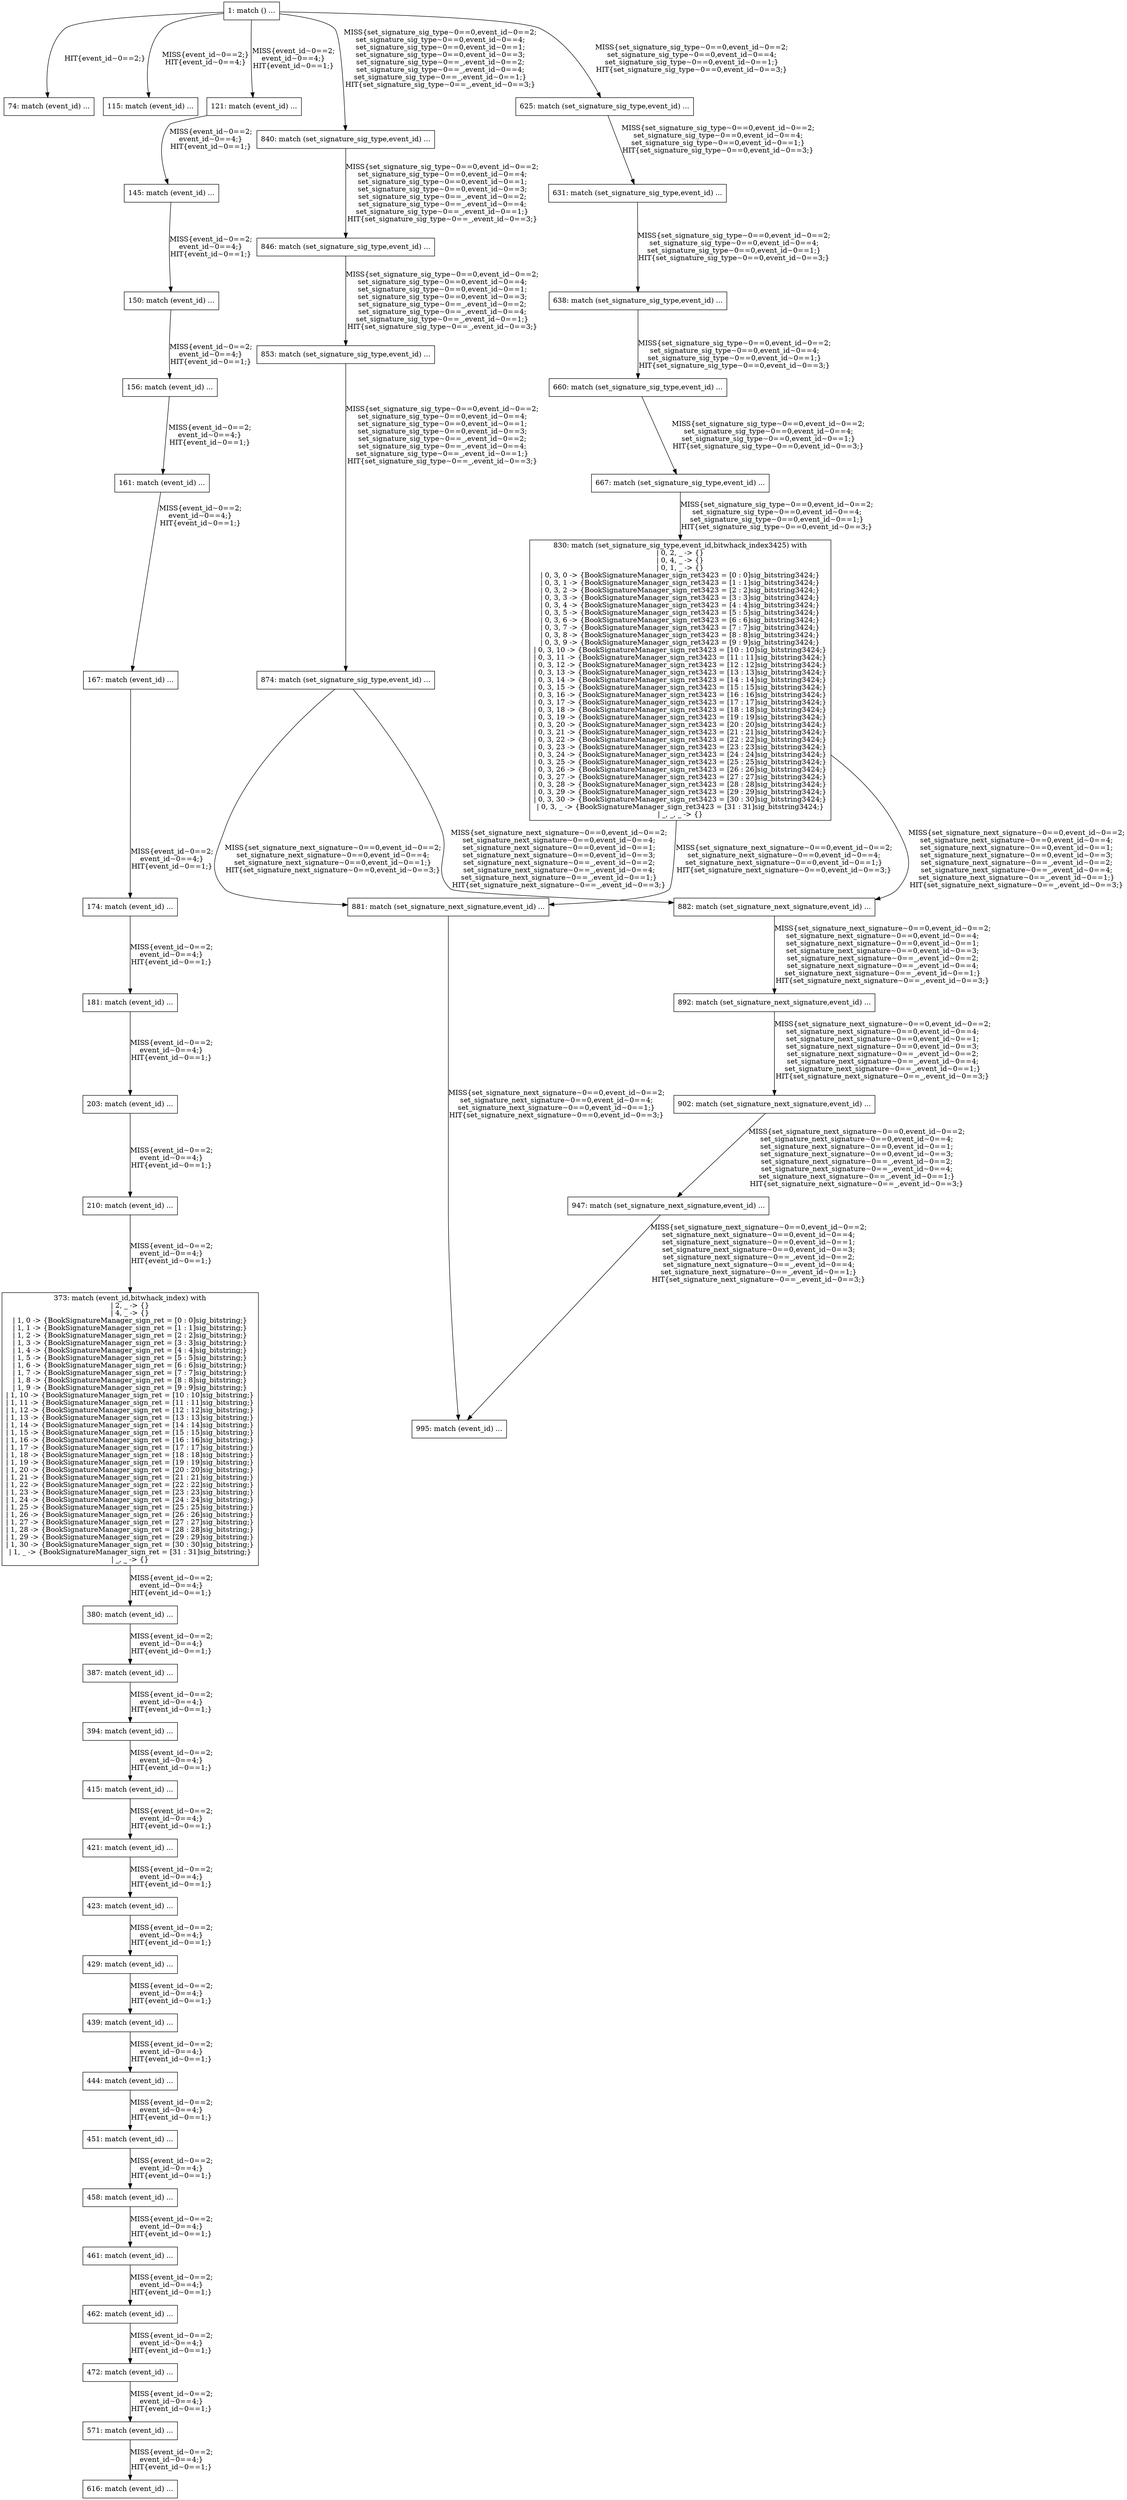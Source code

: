 digraph G {
  "1: match () ...
" [shape=box, ];
  "74: match (event_id) ...
" [shape=box, ];
  "115: match (event_id) ...
" [shape=box, ];
  "121: match (event_id) ...
" [shape=box, ];
  "145: match (event_id) ...
" [shape=box, ];
  "150: match (event_id) ...
" [shape=box, ];
  "156: match (event_id) ...
" [shape=box, ];
  "161: match (event_id) ...
" [shape=box, ];
  "167: match (event_id) ...
" [shape=box, ];
  "174: match (event_id) ...
" [shape=box, ];
  "181: match (event_id) ...
" [shape=box, ];
  "203: match (event_id) ...
" [shape=box, ];
  "210: match (event_id) ...
" [shape=box, ];
  "373: match (event_id,bitwhack_index) with
| 2, _ -> {}
| 4, _ -> {}
| 1, 0 -> {BookSignatureManager_sign_ret = [0 : 0]sig_bitstring;}
| 1, 1 -> {BookSignatureManager_sign_ret = [1 : 1]sig_bitstring;}
| 1, 2 -> {BookSignatureManager_sign_ret = [2 : 2]sig_bitstring;}
| 1, 3 -> {BookSignatureManager_sign_ret = [3 : 3]sig_bitstring;}
| 1, 4 -> {BookSignatureManager_sign_ret = [4 : 4]sig_bitstring;}
| 1, 5 -> {BookSignatureManager_sign_ret = [5 : 5]sig_bitstring;}
| 1, 6 -> {BookSignatureManager_sign_ret = [6 : 6]sig_bitstring;}
| 1, 7 -> {BookSignatureManager_sign_ret = [7 : 7]sig_bitstring;}
| 1, 8 -> {BookSignatureManager_sign_ret = [8 : 8]sig_bitstring;}
| 1, 9 -> {BookSignatureManager_sign_ret = [9 : 9]sig_bitstring;}
| 1, 10 -> {BookSignatureManager_sign_ret = [10 : 10]sig_bitstring;}
| 1, 11 -> {BookSignatureManager_sign_ret = [11 : 11]sig_bitstring;}
| 1, 12 -> {BookSignatureManager_sign_ret = [12 : 12]sig_bitstring;}
| 1, 13 -> {BookSignatureManager_sign_ret = [13 : 13]sig_bitstring;}
| 1, 14 -> {BookSignatureManager_sign_ret = [14 : 14]sig_bitstring;}
| 1, 15 -> {BookSignatureManager_sign_ret = [15 : 15]sig_bitstring;}
| 1, 16 -> {BookSignatureManager_sign_ret = [16 : 16]sig_bitstring;}
| 1, 17 -> {BookSignatureManager_sign_ret = [17 : 17]sig_bitstring;}
| 1, 18 -> {BookSignatureManager_sign_ret = [18 : 18]sig_bitstring;}
| 1, 19 -> {BookSignatureManager_sign_ret = [19 : 19]sig_bitstring;}
| 1, 20 -> {BookSignatureManager_sign_ret = [20 : 20]sig_bitstring;}
| 1, 21 -> {BookSignatureManager_sign_ret = [21 : 21]sig_bitstring;}
| 1, 22 -> {BookSignatureManager_sign_ret = [22 : 22]sig_bitstring;}
| 1, 23 -> {BookSignatureManager_sign_ret = [23 : 23]sig_bitstring;}
| 1, 24 -> {BookSignatureManager_sign_ret = [24 : 24]sig_bitstring;}
| 1, 25 -> {BookSignatureManager_sign_ret = [25 : 25]sig_bitstring;}
| 1, 26 -> {BookSignatureManager_sign_ret = [26 : 26]sig_bitstring;}
| 1, 27 -> {BookSignatureManager_sign_ret = [27 : 27]sig_bitstring;}
| 1, 28 -> {BookSignatureManager_sign_ret = [28 : 28]sig_bitstring;}
| 1, 29 -> {BookSignatureManager_sign_ret = [29 : 29]sig_bitstring;}
| 1, 30 -> {BookSignatureManager_sign_ret = [30 : 30]sig_bitstring;}
| 1, _ -> {BookSignatureManager_sign_ret = [31 : 31]sig_bitstring;}
| _, _ -> {}" [
  shape=box, ];
  "380: match (event_id) ...
" [shape=box, ];
  "387: match (event_id) ...
" [shape=box, ];
  "394: match (event_id) ...
" [shape=box, ];
  "415: match (event_id) ...
" [shape=box, ];
  "421: match (event_id) ...
" [shape=box, ];
  "423: match (event_id) ...
" [shape=box, ];
  "429: match (event_id) ...
" [shape=box, ];
  "439: match (event_id) ...
" [shape=box, ];
  "444: match (event_id) ...
" [shape=box, ];
  "451: match (event_id) ...
" [shape=box, ];
  "458: match (event_id) ...
" [shape=box, ];
  "461: match (event_id) ...
" [shape=box, ];
  "462: match (event_id) ...
" [shape=box, ];
  "472: match (event_id) ...
" [shape=box, ];
  "571: match (event_id) ...
" [shape=box, ];
  "616: match (event_id) ...
" [shape=box, ];
  "625: match (set_signature_sig_type,event_id) ...
" [shape=box, ];
  "631: match (set_signature_sig_type,event_id) ...
" [shape=box, ];
  "638: match (set_signature_sig_type,event_id) ...
" [shape=box, ];
  "660: match (set_signature_sig_type,event_id) ...
" [shape=box, ];
  "667: match (set_signature_sig_type,event_id) ...
" [shape=box, ];
  "830: match (set_signature_sig_type,event_id,bitwhack_index3425) with
| 0, 2, _ -> {}
| 0, 4, _ -> {}
| 0, 1, _ -> {}
| 0, 3, 0 -> {BookSignatureManager_sign_ret3423 = [0 : 0]sig_bitstring3424;}
| 0, 3, 1 -> {BookSignatureManager_sign_ret3423 = [1 : 1]sig_bitstring3424;}
| 0, 3, 2 -> {BookSignatureManager_sign_ret3423 = [2 : 2]sig_bitstring3424;}
| 0, 3, 3 -> {BookSignatureManager_sign_ret3423 = [3 : 3]sig_bitstring3424;}
| 0, 3, 4 -> {BookSignatureManager_sign_ret3423 = [4 : 4]sig_bitstring3424;}
| 0, 3, 5 -> {BookSignatureManager_sign_ret3423 = [5 : 5]sig_bitstring3424;}
| 0, 3, 6 -> {BookSignatureManager_sign_ret3423 = [6 : 6]sig_bitstring3424;}
| 0, 3, 7 -> {BookSignatureManager_sign_ret3423 = [7 : 7]sig_bitstring3424;}
| 0, 3, 8 -> {BookSignatureManager_sign_ret3423 = [8 : 8]sig_bitstring3424;}
| 0, 3, 9 -> {BookSignatureManager_sign_ret3423 = [9 : 9]sig_bitstring3424;}
| 0, 3, 10 -> {BookSignatureManager_sign_ret3423 = [10 : 10]sig_bitstring3424;}
| 0, 3, 11 -> {BookSignatureManager_sign_ret3423 = [11 : 11]sig_bitstring3424;}
| 0, 3, 12 -> {BookSignatureManager_sign_ret3423 = [12 : 12]sig_bitstring3424;}
| 0, 3, 13 -> {BookSignatureManager_sign_ret3423 = [13 : 13]sig_bitstring3424;}
| 0, 3, 14 -> {BookSignatureManager_sign_ret3423 = [14 : 14]sig_bitstring3424;}
| 0, 3, 15 -> {BookSignatureManager_sign_ret3423 = [15 : 15]sig_bitstring3424;}
| 0, 3, 16 -> {BookSignatureManager_sign_ret3423 = [16 : 16]sig_bitstring3424;}
| 0, 3, 17 -> {BookSignatureManager_sign_ret3423 = [17 : 17]sig_bitstring3424;}
| 0, 3, 18 -> {BookSignatureManager_sign_ret3423 = [18 : 18]sig_bitstring3424;}
| 0, 3, 19 -> {BookSignatureManager_sign_ret3423 = [19 : 19]sig_bitstring3424;}
| 0, 3, 20 -> {BookSignatureManager_sign_ret3423 = [20 : 20]sig_bitstring3424;}
| 0, 3, 21 -> {BookSignatureManager_sign_ret3423 = [21 : 21]sig_bitstring3424;}
| 0, 3, 22 -> {BookSignatureManager_sign_ret3423 = [22 : 22]sig_bitstring3424;}
| 0, 3, 23 -> {BookSignatureManager_sign_ret3423 = [23 : 23]sig_bitstring3424;}
| 0, 3, 24 -> {BookSignatureManager_sign_ret3423 = [24 : 24]sig_bitstring3424;}
| 0, 3, 25 -> {BookSignatureManager_sign_ret3423 = [25 : 25]sig_bitstring3424;}
| 0, 3, 26 -> {BookSignatureManager_sign_ret3423 = [26 : 26]sig_bitstring3424;}
| 0, 3, 27 -> {BookSignatureManager_sign_ret3423 = [27 : 27]sig_bitstring3424;}
| 0, 3, 28 -> {BookSignatureManager_sign_ret3423 = [28 : 28]sig_bitstring3424;}
| 0, 3, 29 -> {BookSignatureManager_sign_ret3423 = [29 : 29]sig_bitstring3424;}
| 0, 3, 30 -> {BookSignatureManager_sign_ret3423 = [30 : 30]sig_bitstring3424;}
| 0, 3, _ -> {BookSignatureManager_sign_ret3423 = [31 : 31]sig_bitstring3424;}
| _, _, _ -> {}" [
  shape=box, ];
  "840: match (set_signature_sig_type,event_id) ...
" [shape=box, ];
  "846: match (set_signature_sig_type,event_id) ...
" [shape=box, ];
  "853: match (set_signature_sig_type,event_id) ...
" [shape=box, ];
  "874: match (set_signature_sig_type,event_id) ...
" [shape=box, ];
  "881: match (set_signature_next_signature,event_id) ...
" [shape=box, ];
  "882: match (set_signature_next_signature,event_id) ...
" [shape=box, ];
  "892: match (set_signature_next_signature,event_id) ...
" [shape=box, ];
  "902: match (set_signature_next_signature,event_id) ...
" [shape=box, ];
  "947: match (set_signature_next_signature,event_id) ...
" [shape=box, ];
  "995: match (event_id) ...
" [shape=box, ];
  
  
  "1: match () ...
" -> "74: match (event_id) ...
" [label="HIT{event_id~0==2;}",
                                                     ];
  "1: match () ...
" -> "115: match (event_id) ...
" [label="MISS{event_id~0==2;}
HIT{event_id~0==4;}",
                                                      ];
  "1: match () ...
" -> "121: match (event_id) ...
" [label="MISS{event_id~0==2;
event_id~0==4;}
HIT{event_id~0==1;}",
                                                      ];
  "1: match () ...
" -> "625: match (set_signature_sig_type,event_id) ...
" [
  label="MISS{set_signature_sig_type~0==0,event_id~0==2;
set_signature_sig_type~0==0,event_id~0==4;
set_signature_sig_type~0==0,event_id~0==1;}
HIT{set_signature_sig_type~0==0,event_id~0==3;}",
  ];
  "1: match () ...
" -> "840: match (set_signature_sig_type,event_id) ...
" [
  label="MISS{set_signature_sig_type~0==0,event_id~0==2;
set_signature_sig_type~0==0,event_id~0==4;
set_signature_sig_type~0==0,event_id~0==1;
set_signature_sig_type~0==0,event_id~0==3;
set_signature_sig_type~0==_,event_id~0==2;
set_signature_sig_type~0==_,event_id~0==4;
set_signature_sig_type~0==_,event_id~0==1;}
HIT{set_signature_sig_type~0==_,event_id~0==3;}",
  ];
  "121: match (event_id) ...
" -> "145: match (event_id) ...
" [label="MISS{event_id~0==2;
event_id~0==4;}
HIT{event_id~0==1;}",
                                                                ];
  "145: match (event_id) ...
" -> "150: match (event_id) ...
" [label="MISS{event_id~0==2;
event_id~0==4;}
HIT{event_id~0==1;}",
                                                                ];
  "150: match (event_id) ...
" -> "156: match (event_id) ...
" [label="MISS{event_id~0==2;
event_id~0==4;}
HIT{event_id~0==1;}",
                                                                ];
  "156: match (event_id) ...
" -> "161: match (event_id) ...
" [label="MISS{event_id~0==2;
event_id~0==4;}
HIT{event_id~0==1;}",
                                                                ];
  "161: match (event_id) ...
" -> "167: match (event_id) ...
" [label="MISS{event_id~0==2;
event_id~0==4;}
HIT{event_id~0==1;}",
                                                                ];
  "167: match (event_id) ...
" -> "174: match (event_id) ...
" [label="MISS{event_id~0==2;
event_id~0==4;}
HIT{event_id~0==1;}",
                                                                ];
  "174: match (event_id) ...
" -> "181: match (event_id) ...
" [label="MISS{event_id~0==2;
event_id~0==4;}
HIT{event_id~0==1;}",
                                                                ];
  "181: match (event_id) ...
" -> "203: match (event_id) ...
" [label="MISS{event_id~0==2;
event_id~0==4;}
HIT{event_id~0==1;}",
                                                                ];
  "203: match (event_id) ...
" -> "210: match (event_id) ...
" [label="MISS{event_id~0==2;
event_id~0==4;}
HIT{event_id~0==1;}",
                                                                ];
  "210: match (event_id) ...
" -> "373: match (event_id,bitwhack_index) with
| 2, _ -> {}
| 4, _ -> {}
| 1, 0 -> {BookSignatureManager_sign_ret = [0 : 0]sig_bitstring;}
| 1, 1 -> {BookSignatureManager_sign_ret = [1 : 1]sig_bitstring;}
| 1, 2 -> {BookSignatureManager_sign_ret = [2 : 2]sig_bitstring;}
| 1, 3 -> {BookSignatureManager_sign_ret = [3 : 3]sig_bitstring;}
| 1, 4 -> {BookSignatureManager_sign_ret = [4 : 4]sig_bitstring;}
| 1, 5 -> {BookSignatureManager_sign_ret = [5 : 5]sig_bitstring;}
| 1, 6 -> {BookSignatureManager_sign_ret = [6 : 6]sig_bitstring;}
| 1, 7 -> {BookSignatureManager_sign_ret = [7 : 7]sig_bitstring;}
| 1, 8 -> {BookSignatureManager_sign_ret = [8 : 8]sig_bitstring;}
| 1, 9 -> {BookSignatureManager_sign_ret = [9 : 9]sig_bitstring;}
| 1, 10 -> {BookSignatureManager_sign_ret = [10 : 10]sig_bitstring;}
| 1, 11 -> {BookSignatureManager_sign_ret = [11 : 11]sig_bitstring;}
| 1, 12 -> {BookSignatureManager_sign_ret = [12 : 12]sig_bitstring;}
| 1, 13 -> {BookSignatureManager_sign_ret = [13 : 13]sig_bitstring;}
| 1, 14 -> {BookSignatureManager_sign_ret = [14 : 14]sig_bitstring;}
| 1, 15 -> {BookSignatureManager_sign_ret = [15 : 15]sig_bitstring;}
| 1, 16 -> {BookSignatureManager_sign_ret = [16 : 16]sig_bitstring;}
| 1, 17 -> {BookSignatureManager_sign_ret = [17 : 17]sig_bitstring;}
| 1, 18 -> {BookSignatureManager_sign_ret = [18 : 18]sig_bitstring;}
| 1, 19 -> {BookSignatureManager_sign_ret = [19 : 19]sig_bitstring;}
| 1, 20 -> {BookSignatureManager_sign_ret = [20 : 20]sig_bitstring;}
| 1, 21 -> {BookSignatureManager_sign_ret = [21 : 21]sig_bitstring;}
| 1, 22 -> {BookSignatureManager_sign_ret = [22 : 22]sig_bitstring;}
| 1, 23 -> {BookSignatureManager_sign_ret = [23 : 23]sig_bitstring;}
| 1, 24 -> {BookSignatureManager_sign_ret = [24 : 24]sig_bitstring;}
| 1, 25 -> {BookSignatureManager_sign_ret = [25 : 25]sig_bitstring;}
| 1, 26 -> {BookSignatureManager_sign_ret = [26 : 26]sig_bitstring;}
| 1, 27 -> {BookSignatureManager_sign_ret = [27 : 27]sig_bitstring;}
| 1, 28 -> {BookSignatureManager_sign_ret = [28 : 28]sig_bitstring;}
| 1, 29 -> {BookSignatureManager_sign_ret = [29 : 29]sig_bitstring;}
| 1, 30 -> {BookSignatureManager_sign_ret = [30 : 30]sig_bitstring;}
| 1, _ -> {BookSignatureManager_sign_ret = [31 : 31]sig_bitstring;}
| _, _ -> {}" [
  label="MISS{event_id~0==2;
event_id~0==4;}
HIT{event_id~0==1;}", ];
  "373: match (event_id,bitwhack_index) with
| 2, _ -> {}
| 4, _ -> {}
| 1, 0 -> {BookSignatureManager_sign_ret = [0 : 0]sig_bitstring;}
| 1, 1 -> {BookSignatureManager_sign_ret = [1 : 1]sig_bitstring;}
| 1, 2 -> {BookSignatureManager_sign_ret = [2 : 2]sig_bitstring;}
| 1, 3 -> {BookSignatureManager_sign_ret = [3 : 3]sig_bitstring;}
| 1, 4 -> {BookSignatureManager_sign_ret = [4 : 4]sig_bitstring;}
| 1, 5 -> {BookSignatureManager_sign_ret = [5 : 5]sig_bitstring;}
| 1, 6 -> {BookSignatureManager_sign_ret = [6 : 6]sig_bitstring;}
| 1, 7 -> {BookSignatureManager_sign_ret = [7 : 7]sig_bitstring;}
| 1, 8 -> {BookSignatureManager_sign_ret = [8 : 8]sig_bitstring;}
| 1, 9 -> {BookSignatureManager_sign_ret = [9 : 9]sig_bitstring;}
| 1, 10 -> {BookSignatureManager_sign_ret = [10 : 10]sig_bitstring;}
| 1, 11 -> {BookSignatureManager_sign_ret = [11 : 11]sig_bitstring;}
| 1, 12 -> {BookSignatureManager_sign_ret = [12 : 12]sig_bitstring;}
| 1, 13 -> {BookSignatureManager_sign_ret = [13 : 13]sig_bitstring;}
| 1, 14 -> {BookSignatureManager_sign_ret = [14 : 14]sig_bitstring;}
| 1, 15 -> {BookSignatureManager_sign_ret = [15 : 15]sig_bitstring;}
| 1, 16 -> {BookSignatureManager_sign_ret = [16 : 16]sig_bitstring;}
| 1, 17 -> {BookSignatureManager_sign_ret = [17 : 17]sig_bitstring;}
| 1, 18 -> {BookSignatureManager_sign_ret = [18 : 18]sig_bitstring;}
| 1, 19 -> {BookSignatureManager_sign_ret = [19 : 19]sig_bitstring;}
| 1, 20 -> {BookSignatureManager_sign_ret = [20 : 20]sig_bitstring;}
| 1, 21 -> {BookSignatureManager_sign_ret = [21 : 21]sig_bitstring;}
| 1, 22 -> {BookSignatureManager_sign_ret = [22 : 22]sig_bitstring;}
| 1, 23 -> {BookSignatureManager_sign_ret = [23 : 23]sig_bitstring;}
| 1, 24 -> {BookSignatureManager_sign_ret = [24 : 24]sig_bitstring;}
| 1, 25 -> {BookSignatureManager_sign_ret = [25 : 25]sig_bitstring;}
| 1, 26 -> {BookSignatureManager_sign_ret = [26 : 26]sig_bitstring;}
| 1, 27 -> {BookSignatureManager_sign_ret = [27 : 27]sig_bitstring;}
| 1, 28 -> {BookSignatureManager_sign_ret = [28 : 28]sig_bitstring;}
| 1, 29 -> {BookSignatureManager_sign_ret = [29 : 29]sig_bitstring;}
| 1, 30 -> {BookSignatureManager_sign_ret = [30 : 30]sig_bitstring;}
| 1, _ -> {BookSignatureManager_sign_ret = [31 : 31]sig_bitstring;}
| _, _ -> {}" -> "380: match (event_id) ...
" [
  label="MISS{event_id~0==2;
event_id~0==4;}
HIT{event_id~0==1;}", ];
  "380: match (event_id) ...
" -> "387: match (event_id) ...
" [label="MISS{event_id~0==2;
event_id~0==4;}
HIT{event_id~0==1;}",
                                                                ];
  "387: match (event_id) ...
" -> "394: match (event_id) ...
" [label="MISS{event_id~0==2;
event_id~0==4;}
HIT{event_id~0==1;}",
                                                                ];
  "394: match (event_id) ...
" -> "415: match (event_id) ...
" [label="MISS{event_id~0==2;
event_id~0==4;}
HIT{event_id~0==1;}",
                                                                ];
  "415: match (event_id) ...
" -> "421: match (event_id) ...
" [label="MISS{event_id~0==2;
event_id~0==4;}
HIT{event_id~0==1;}",
                                                                ];
  "421: match (event_id) ...
" -> "423: match (event_id) ...
" [label="MISS{event_id~0==2;
event_id~0==4;}
HIT{event_id~0==1;}",
                                                                ];
  "423: match (event_id) ...
" -> "429: match (event_id) ...
" [label="MISS{event_id~0==2;
event_id~0==4;}
HIT{event_id~0==1;}",
                                                                ];
  "429: match (event_id) ...
" -> "439: match (event_id) ...
" [label="MISS{event_id~0==2;
event_id~0==4;}
HIT{event_id~0==1;}",
                                                                ];
  "439: match (event_id) ...
" -> "444: match (event_id) ...
" [label="MISS{event_id~0==2;
event_id~0==4;}
HIT{event_id~0==1;}",
                                                                ];
  "444: match (event_id) ...
" -> "451: match (event_id) ...
" [label="MISS{event_id~0==2;
event_id~0==4;}
HIT{event_id~0==1;}",
                                                                ];
  "451: match (event_id) ...
" -> "458: match (event_id) ...
" [label="MISS{event_id~0==2;
event_id~0==4;}
HIT{event_id~0==1;}",
                                                                ];
  "458: match (event_id) ...
" -> "461: match (event_id) ...
" [label="MISS{event_id~0==2;
event_id~0==4;}
HIT{event_id~0==1;}",
                                                                ];
  "461: match (event_id) ...
" -> "462: match (event_id) ...
" [label="MISS{event_id~0==2;
event_id~0==4;}
HIT{event_id~0==1;}",
                                                                ];
  "462: match (event_id) ...
" -> "472: match (event_id) ...
" [label="MISS{event_id~0==2;
event_id~0==4;}
HIT{event_id~0==1;}",
                                                                ];
  "472: match (event_id) ...
" -> "571: match (event_id) ...
" [label="MISS{event_id~0==2;
event_id~0==4;}
HIT{event_id~0==1;}",
                                                                ];
  "571: match (event_id) ...
" -> "616: match (event_id) ...
" [label="MISS{event_id~0==2;
event_id~0==4;}
HIT{event_id~0==1;}",
                                                                ];
  "625: match (set_signature_sig_type,event_id) ...
" -> "631: match (set_signature_sig_type,event_id) ...
" [
  label="MISS{set_signature_sig_type~0==0,event_id~0==2;
set_signature_sig_type~0==0,event_id~0==4;
set_signature_sig_type~0==0,event_id~0==1;}
HIT{set_signature_sig_type~0==0,event_id~0==3;}",
  ];
  "631: match (set_signature_sig_type,event_id) ...
" -> "638: match (set_signature_sig_type,event_id) ...
" [
  label="MISS{set_signature_sig_type~0==0,event_id~0==2;
set_signature_sig_type~0==0,event_id~0==4;
set_signature_sig_type~0==0,event_id~0==1;}
HIT{set_signature_sig_type~0==0,event_id~0==3;}",
  ];
  "638: match (set_signature_sig_type,event_id) ...
" -> "660: match (set_signature_sig_type,event_id) ...
" [
  label="MISS{set_signature_sig_type~0==0,event_id~0==2;
set_signature_sig_type~0==0,event_id~0==4;
set_signature_sig_type~0==0,event_id~0==1;}
HIT{set_signature_sig_type~0==0,event_id~0==3;}",
  ];
  "660: match (set_signature_sig_type,event_id) ...
" -> "667: match (set_signature_sig_type,event_id) ...
" [
  label="MISS{set_signature_sig_type~0==0,event_id~0==2;
set_signature_sig_type~0==0,event_id~0==4;
set_signature_sig_type~0==0,event_id~0==1;}
HIT{set_signature_sig_type~0==0,event_id~0==3;}",
  ];
  "667: match (set_signature_sig_type,event_id) ...
" -> "830: match (set_signature_sig_type,event_id,bitwhack_index3425) with
| 0, 2, _ -> {}
| 0, 4, _ -> {}
| 0, 1, _ -> {}
| 0, 3, 0 -> {BookSignatureManager_sign_ret3423 = [0 : 0]sig_bitstring3424;}
| 0, 3, 1 -> {BookSignatureManager_sign_ret3423 = [1 : 1]sig_bitstring3424;}
| 0, 3, 2 -> {BookSignatureManager_sign_ret3423 = [2 : 2]sig_bitstring3424;}
| 0, 3, 3 -> {BookSignatureManager_sign_ret3423 = [3 : 3]sig_bitstring3424;}
| 0, 3, 4 -> {BookSignatureManager_sign_ret3423 = [4 : 4]sig_bitstring3424;}
| 0, 3, 5 -> {BookSignatureManager_sign_ret3423 = [5 : 5]sig_bitstring3424;}
| 0, 3, 6 -> {BookSignatureManager_sign_ret3423 = [6 : 6]sig_bitstring3424;}
| 0, 3, 7 -> {BookSignatureManager_sign_ret3423 = [7 : 7]sig_bitstring3424;}
| 0, 3, 8 -> {BookSignatureManager_sign_ret3423 = [8 : 8]sig_bitstring3424;}
| 0, 3, 9 -> {BookSignatureManager_sign_ret3423 = [9 : 9]sig_bitstring3424;}
| 0, 3, 10 -> {BookSignatureManager_sign_ret3423 = [10 : 10]sig_bitstring3424;}
| 0, 3, 11 -> {BookSignatureManager_sign_ret3423 = [11 : 11]sig_bitstring3424;}
| 0, 3, 12 -> {BookSignatureManager_sign_ret3423 = [12 : 12]sig_bitstring3424;}
| 0, 3, 13 -> {BookSignatureManager_sign_ret3423 = [13 : 13]sig_bitstring3424;}
| 0, 3, 14 -> {BookSignatureManager_sign_ret3423 = [14 : 14]sig_bitstring3424;}
| 0, 3, 15 -> {BookSignatureManager_sign_ret3423 = [15 : 15]sig_bitstring3424;}
| 0, 3, 16 -> {BookSignatureManager_sign_ret3423 = [16 : 16]sig_bitstring3424;}
| 0, 3, 17 -> {BookSignatureManager_sign_ret3423 = [17 : 17]sig_bitstring3424;}
| 0, 3, 18 -> {BookSignatureManager_sign_ret3423 = [18 : 18]sig_bitstring3424;}
| 0, 3, 19 -> {BookSignatureManager_sign_ret3423 = [19 : 19]sig_bitstring3424;}
| 0, 3, 20 -> {BookSignatureManager_sign_ret3423 = [20 : 20]sig_bitstring3424;}
| 0, 3, 21 -> {BookSignatureManager_sign_ret3423 = [21 : 21]sig_bitstring3424;}
| 0, 3, 22 -> {BookSignatureManager_sign_ret3423 = [22 : 22]sig_bitstring3424;}
| 0, 3, 23 -> {BookSignatureManager_sign_ret3423 = [23 : 23]sig_bitstring3424;}
| 0, 3, 24 -> {BookSignatureManager_sign_ret3423 = [24 : 24]sig_bitstring3424;}
| 0, 3, 25 -> {BookSignatureManager_sign_ret3423 = [25 : 25]sig_bitstring3424;}
| 0, 3, 26 -> {BookSignatureManager_sign_ret3423 = [26 : 26]sig_bitstring3424;}
| 0, 3, 27 -> {BookSignatureManager_sign_ret3423 = [27 : 27]sig_bitstring3424;}
| 0, 3, 28 -> {BookSignatureManager_sign_ret3423 = [28 : 28]sig_bitstring3424;}
| 0, 3, 29 -> {BookSignatureManager_sign_ret3423 = [29 : 29]sig_bitstring3424;}
| 0, 3, 30 -> {BookSignatureManager_sign_ret3423 = [30 : 30]sig_bitstring3424;}
| 0, 3, _ -> {BookSignatureManager_sign_ret3423 = [31 : 31]sig_bitstring3424;}
| _, _, _ -> {}" [
  label="MISS{set_signature_sig_type~0==0,event_id~0==2;
set_signature_sig_type~0==0,event_id~0==4;
set_signature_sig_type~0==0,event_id~0==1;}
HIT{set_signature_sig_type~0==0,event_id~0==3;}",
  ];
  "830: match (set_signature_sig_type,event_id,bitwhack_index3425) with
| 0, 2, _ -> {}
| 0, 4, _ -> {}
| 0, 1, _ -> {}
| 0, 3, 0 -> {BookSignatureManager_sign_ret3423 = [0 : 0]sig_bitstring3424;}
| 0, 3, 1 -> {BookSignatureManager_sign_ret3423 = [1 : 1]sig_bitstring3424;}
| 0, 3, 2 -> {BookSignatureManager_sign_ret3423 = [2 : 2]sig_bitstring3424;}
| 0, 3, 3 -> {BookSignatureManager_sign_ret3423 = [3 : 3]sig_bitstring3424;}
| 0, 3, 4 -> {BookSignatureManager_sign_ret3423 = [4 : 4]sig_bitstring3424;}
| 0, 3, 5 -> {BookSignatureManager_sign_ret3423 = [5 : 5]sig_bitstring3424;}
| 0, 3, 6 -> {BookSignatureManager_sign_ret3423 = [6 : 6]sig_bitstring3424;}
| 0, 3, 7 -> {BookSignatureManager_sign_ret3423 = [7 : 7]sig_bitstring3424;}
| 0, 3, 8 -> {BookSignatureManager_sign_ret3423 = [8 : 8]sig_bitstring3424;}
| 0, 3, 9 -> {BookSignatureManager_sign_ret3423 = [9 : 9]sig_bitstring3424;}
| 0, 3, 10 -> {BookSignatureManager_sign_ret3423 = [10 : 10]sig_bitstring3424;}
| 0, 3, 11 -> {BookSignatureManager_sign_ret3423 = [11 : 11]sig_bitstring3424;}
| 0, 3, 12 -> {BookSignatureManager_sign_ret3423 = [12 : 12]sig_bitstring3424;}
| 0, 3, 13 -> {BookSignatureManager_sign_ret3423 = [13 : 13]sig_bitstring3424;}
| 0, 3, 14 -> {BookSignatureManager_sign_ret3423 = [14 : 14]sig_bitstring3424;}
| 0, 3, 15 -> {BookSignatureManager_sign_ret3423 = [15 : 15]sig_bitstring3424;}
| 0, 3, 16 -> {BookSignatureManager_sign_ret3423 = [16 : 16]sig_bitstring3424;}
| 0, 3, 17 -> {BookSignatureManager_sign_ret3423 = [17 : 17]sig_bitstring3424;}
| 0, 3, 18 -> {BookSignatureManager_sign_ret3423 = [18 : 18]sig_bitstring3424;}
| 0, 3, 19 -> {BookSignatureManager_sign_ret3423 = [19 : 19]sig_bitstring3424;}
| 0, 3, 20 -> {BookSignatureManager_sign_ret3423 = [20 : 20]sig_bitstring3424;}
| 0, 3, 21 -> {BookSignatureManager_sign_ret3423 = [21 : 21]sig_bitstring3424;}
| 0, 3, 22 -> {BookSignatureManager_sign_ret3423 = [22 : 22]sig_bitstring3424;}
| 0, 3, 23 -> {BookSignatureManager_sign_ret3423 = [23 : 23]sig_bitstring3424;}
| 0, 3, 24 -> {BookSignatureManager_sign_ret3423 = [24 : 24]sig_bitstring3424;}
| 0, 3, 25 -> {BookSignatureManager_sign_ret3423 = [25 : 25]sig_bitstring3424;}
| 0, 3, 26 -> {BookSignatureManager_sign_ret3423 = [26 : 26]sig_bitstring3424;}
| 0, 3, 27 -> {BookSignatureManager_sign_ret3423 = [27 : 27]sig_bitstring3424;}
| 0, 3, 28 -> {BookSignatureManager_sign_ret3423 = [28 : 28]sig_bitstring3424;}
| 0, 3, 29 -> {BookSignatureManager_sign_ret3423 = [29 : 29]sig_bitstring3424;}
| 0, 3, 30 -> {BookSignatureManager_sign_ret3423 = [30 : 30]sig_bitstring3424;}
| 0, 3, _ -> {BookSignatureManager_sign_ret3423 = [31 : 31]sig_bitstring3424;}
| _, _, _ -> {}" -> "881: match (set_signature_next_signature,event_id) ...
" [
  label="MISS{set_signature_next_signature~0==0,event_id~0==2;
set_signature_next_signature~0==0,event_id~0==4;
set_signature_next_signature~0==0,event_id~0==1;}
HIT{set_signature_next_signature~0==0,event_id~0==3;}",
  ];
  "830: match (set_signature_sig_type,event_id,bitwhack_index3425) with
| 0, 2, _ -> {}
| 0, 4, _ -> {}
| 0, 1, _ -> {}
| 0, 3, 0 -> {BookSignatureManager_sign_ret3423 = [0 : 0]sig_bitstring3424;}
| 0, 3, 1 -> {BookSignatureManager_sign_ret3423 = [1 : 1]sig_bitstring3424;}
| 0, 3, 2 -> {BookSignatureManager_sign_ret3423 = [2 : 2]sig_bitstring3424;}
| 0, 3, 3 -> {BookSignatureManager_sign_ret3423 = [3 : 3]sig_bitstring3424;}
| 0, 3, 4 -> {BookSignatureManager_sign_ret3423 = [4 : 4]sig_bitstring3424;}
| 0, 3, 5 -> {BookSignatureManager_sign_ret3423 = [5 : 5]sig_bitstring3424;}
| 0, 3, 6 -> {BookSignatureManager_sign_ret3423 = [6 : 6]sig_bitstring3424;}
| 0, 3, 7 -> {BookSignatureManager_sign_ret3423 = [7 : 7]sig_bitstring3424;}
| 0, 3, 8 -> {BookSignatureManager_sign_ret3423 = [8 : 8]sig_bitstring3424;}
| 0, 3, 9 -> {BookSignatureManager_sign_ret3423 = [9 : 9]sig_bitstring3424;}
| 0, 3, 10 -> {BookSignatureManager_sign_ret3423 = [10 : 10]sig_bitstring3424;}
| 0, 3, 11 -> {BookSignatureManager_sign_ret3423 = [11 : 11]sig_bitstring3424;}
| 0, 3, 12 -> {BookSignatureManager_sign_ret3423 = [12 : 12]sig_bitstring3424;}
| 0, 3, 13 -> {BookSignatureManager_sign_ret3423 = [13 : 13]sig_bitstring3424;}
| 0, 3, 14 -> {BookSignatureManager_sign_ret3423 = [14 : 14]sig_bitstring3424;}
| 0, 3, 15 -> {BookSignatureManager_sign_ret3423 = [15 : 15]sig_bitstring3424;}
| 0, 3, 16 -> {BookSignatureManager_sign_ret3423 = [16 : 16]sig_bitstring3424;}
| 0, 3, 17 -> {BookSignatureManager_sign_ret3423 = [17 : 17]sig_bitstring3424;}
| 0, 3, 18 -> {BookSignatureManager_sign_ret3423 = [18 : 18]sig_bitstring3424;}
| 0, 3, 19 -> {BookSignatureManager_sign_ret3423 = [19 : 19]sig_bitstring3424;}
| 0, 3, 20 -> {BookSignatureManager_sign_ret3423 = [20 : 20]sig_bitstring3424;}
| 0, 3, 21 -> {BookSignatureManager_sign_ret3423 = [21 : 21]sig_bitstring3424;}
| 0, 3, 22 -> {BookSignatureManager_sign_ret3423 = [22 : 22]sig_bitstring3424;}
| 0, 3, 23 -> {BookSignatureManager_sign_ret3423 = [23 : 23]sig_bitstring3424;}
| 0, 3, 24 -> {BookSignatureManager_sign_ret3423 = [24 : 24]sig_bitstring3424;}
| 0, 3, 25 -> {BookSignatureManager_sign_ret3423 = [25 : 25]sig_bitstring3424;}
| 0, 3, 26 -> {BookSignatureManager_sign_ret3423 = [26 : 26]sig_bitstring3424;}
| 0, 3, 27 -> {BookSignatureManager_sign_ret3423 = [27 : 27]sig_bitstring3424;}
| 0, 3, 28 -> {BookSignatureManager_sign_ret3423 = [28 : 28]sig_bitstring3424;}
| 0, 3, 29 -> {BookSignatureManager_sign_ret3423 = [29 : 29]sig_bitstring3424;}
| 0, 3, 30 -> {BookSignatureManager_sign_ret3423 = [30 : 30]sig_bitstring3424;}
| 0, 3, _ -> {BookSignatureManager_sign_ret3423 = [31 : 31]sig_bitstring3424;}
| _, _, _ -> {}" -> "882: match (set_signature_next_signature,event_id) ...
" [
  label="MISS{set_signature_next_signature~0==0,event_id~0==2;
set_signature_next_signature~0==0,event_id~0==4;
set_signature_next_signature~0==0,event_id~0==1;
set_signature_next_signature~0==0,event_id~0==3;
set_signature_next_signature~0==_,event_id~0==2;
set_signature_next_signature~0==_,event_id~0==4;
set_signature_next_signature~0==_,event_id~0==1;}
HIT{set_signature_next_signature~0==_,event_id~0==3;}",
  ];
  "840: match (set_signature_sig_type,event_id) ...
" -> "846: match (set_signature_sig_type,event_id) ...
" [
  label="MISS{set_signature_sig_type~0==0,event_id~0==2;
set_signature_sig_type~0==0,event_id~0==4;
set_signature_sig_type~0==0,event_id~0==1;
set_signature_sig_type~0==0,event_id~0==3;
set_signature_sig_type~0==_,event_id~0==2;
set_signature_sig_type~0==_,event_id~0==4;
set_signature_sig_type~0==_,event_id~0==1;}
HIT{set_signature_sig_type~0==_,event_id~0==3;}",
  ];
  "846: match (set_signature_sig_type,event_id) ...
" -> "853: match (set_signature_sig_type,event_id) ...
" [
  label="MISS{set_signature_sig_type~0==0,event_id~0==2;
set_signature_sig_type~0==0,event_id~0==4;
set_signature_sig_type~0==0,event_id~0==1;
set_signature_sig_type~0==0,event_id~0==3;
set_signature_sig_type~0==_,event_id~0==2;
set_signature_sig_type~0==_,event_id~0==4;
set_signature_sig_type~0==_,event_id~0==1;}
HIT{set_signature_sig_type~0==_,event_id~0==3;}",
  ];
  "853: match (set_signature_sig_type,event_id) ...
" -> "874: match (set_signature_sig_type,event_id) ...
" [
  label="MISS{set_signature_sig_type~0==0,event_id~0==2;
set_signature_sig_type~0==0,event_id~0==4;
set_signature_sig_type~0==0,event_id~0==1;
set_signature_sig_type~0==0,event_id~0==3;
set_signature_sig_type~0==_,event_id~0==2;
set_signature_sig_type~0==_,event_id~0==4;
set_signature_sig_type~0==_,event_id~0==1;}
HIT{set_signature_sig_type~0==_,event_id~0==3;}",
  ];
  "874: match (set_signature_sig_type,event_id) ...
" -> "881: match (set_signature_next_signature,event_id) ...
" [
  label="MISS{set_signature_next_signature~0==0,event_id~0==2;
set_signature_next_signature~0==0,event_id~0==4;
set_signature_next_signature~0==0,event_id~0==1;}
HIT{set_signature_next_signature~0==0,event_id~0==3;}",
  ];
  "874: match (set_signature_sig_type,event_id) ...
" -> "882: match (set_signature_next_signature,event_id) ...
" [
  label="MISS{set_signature_next_signature~0==0,event_id~0==2;
set_signature_next_signature~0==0,event_id~0==4;
set_signature_next_signature~0==0,event_id~0==1;
set_signature_next_signature~0==0,event_id~0==3;
set_signature_next_signature~0==_,event_id~0==2;
set_signature_next_signature~0==_,event_id~0==4;
set_signature_next_signature~0==_,event_id~0==1;}
HIT{set_signature_next_signature~0==_,event_id~0==3;}",
  ];
  "881: match (set_signature_next_signature,event_id) ...
" -> "995: match (event_id) ...
" [
  label="MISS{set_signature_next_signature~0==0,event_id~0==2;
set_signature_next_signature~0==0,event_id~0==4;
set_signature_next_signature~0==0,event_id~0==1;}
HIT{set_signature_next_signature~0==0,event_id~0==3;}",
  ];
  "882: match (set_signature_next_signature,event_id) ...
" -> "892: match (set_signature_next_signature,event_id) ...
" [
  label="MISS{set_signature_next_signature~0==0,event_id~0==2;
set_signature_next_signature~0==0,event_id~0==4;
set_signature_next_signature~0==0,event_id~0==1;
set_signature_next_signature~0==0,event_id~0==3;
set_signature_next_signature~0==_,event_id~0==2;
set_signature_next_signature~0==_,event_id~0==4;
set_signature_next_signature~0==_,event_id~0==1;}
HIT{set_signature_next_signature~0==_,event_id~0==3;}",
  ];
  "892: match (set_signature_next_signature,event_id) ...
" -> "902: match (set_signature_next_signature,event_id) ...
" [
  label="MISS{set_signature_next_signature~0==0,event_id~0==2;
set_signature_next_signature~0==0,event_id~0==4;
set_signature_next_signature~0==0,event_id~0==1;
set_signature_next_signature~0==0,event_id~0==3;
set_signature_next_signature~0==_,event_id~0==2;
set_signature_next_signature~0==_,event_id~0==4;
set_signature_next_signature~0==_,event_id~0==1;}
HIT{set_signature_next_signature~0==_,event_id~0==3;}",
  ];
  "902: match (set_signature_next_signature,event_id) ...
" -> "947: match (set_signature_next_signature,event_id) ...
" [
  label="MISS{set_signature_next_signature~0==0,event_id~0==2;
set_signature_next_signature~0==0,event_id~0==4;
set_signature_next_signature~0==0,event_id~0==1;
set_signature_next_signature~0==0,event_id~0==3;
set_signature_next_signature~0==_,event_id~0==2;
set_signature_next_signature~0==_,event_id~0==4;
set_signature_next_signature~0==_,event_id~0==1;}
HIT{set_signature_next_signature~0==_,event_id~0==3;}",
  ];
  "947: match (set_signature_next_signature,event_id) ...
" -> "995: match (event_id) ...
" [
  label="MISS{set_signature_next_signature~0==0,event_id~0==2;
set_signature_next_signature~0==0,event_id~0==4;
set_signature_next_signature~0==0,event_id~0==1;
set_signature_next_signature~0==0,event_id~0==3;
set_signature_next_signature~0==_,event_id~0==2;
set_signature_next_signature~0==_,event_id~0==4;
set_signature_next_signature~0==_,event_id~0==1;}
HIT{set_signature_next_signature~0==_,event_id~0==3;}",
  ];
  
  }